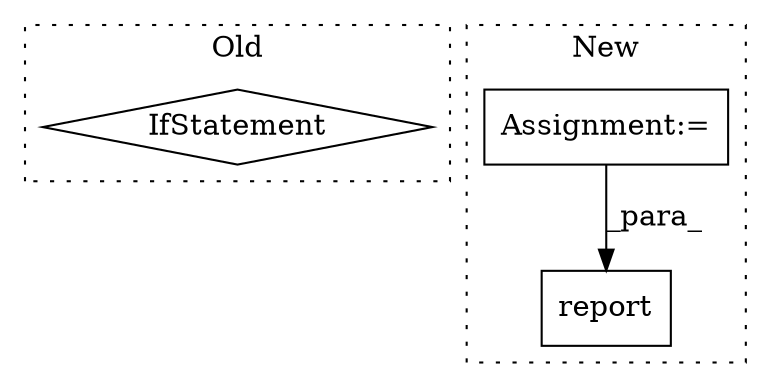 digraph G {
subgraph cluster0 {
1 [label="IfStatement" a="25" s="5519,5543" l="4,2" shape="diamond"];
label = "Old";
style="dotted";
}
subgraph cluster1 {
2 [label="report" a="32" s="6296,6401" l="7,1" shape="box"];
3 [label="Assignment:=" a="7" s="5900" l="1" shape="box"];
label = "New";
style="dotted";
}
3 -> 2 [label="_para_"];
}
